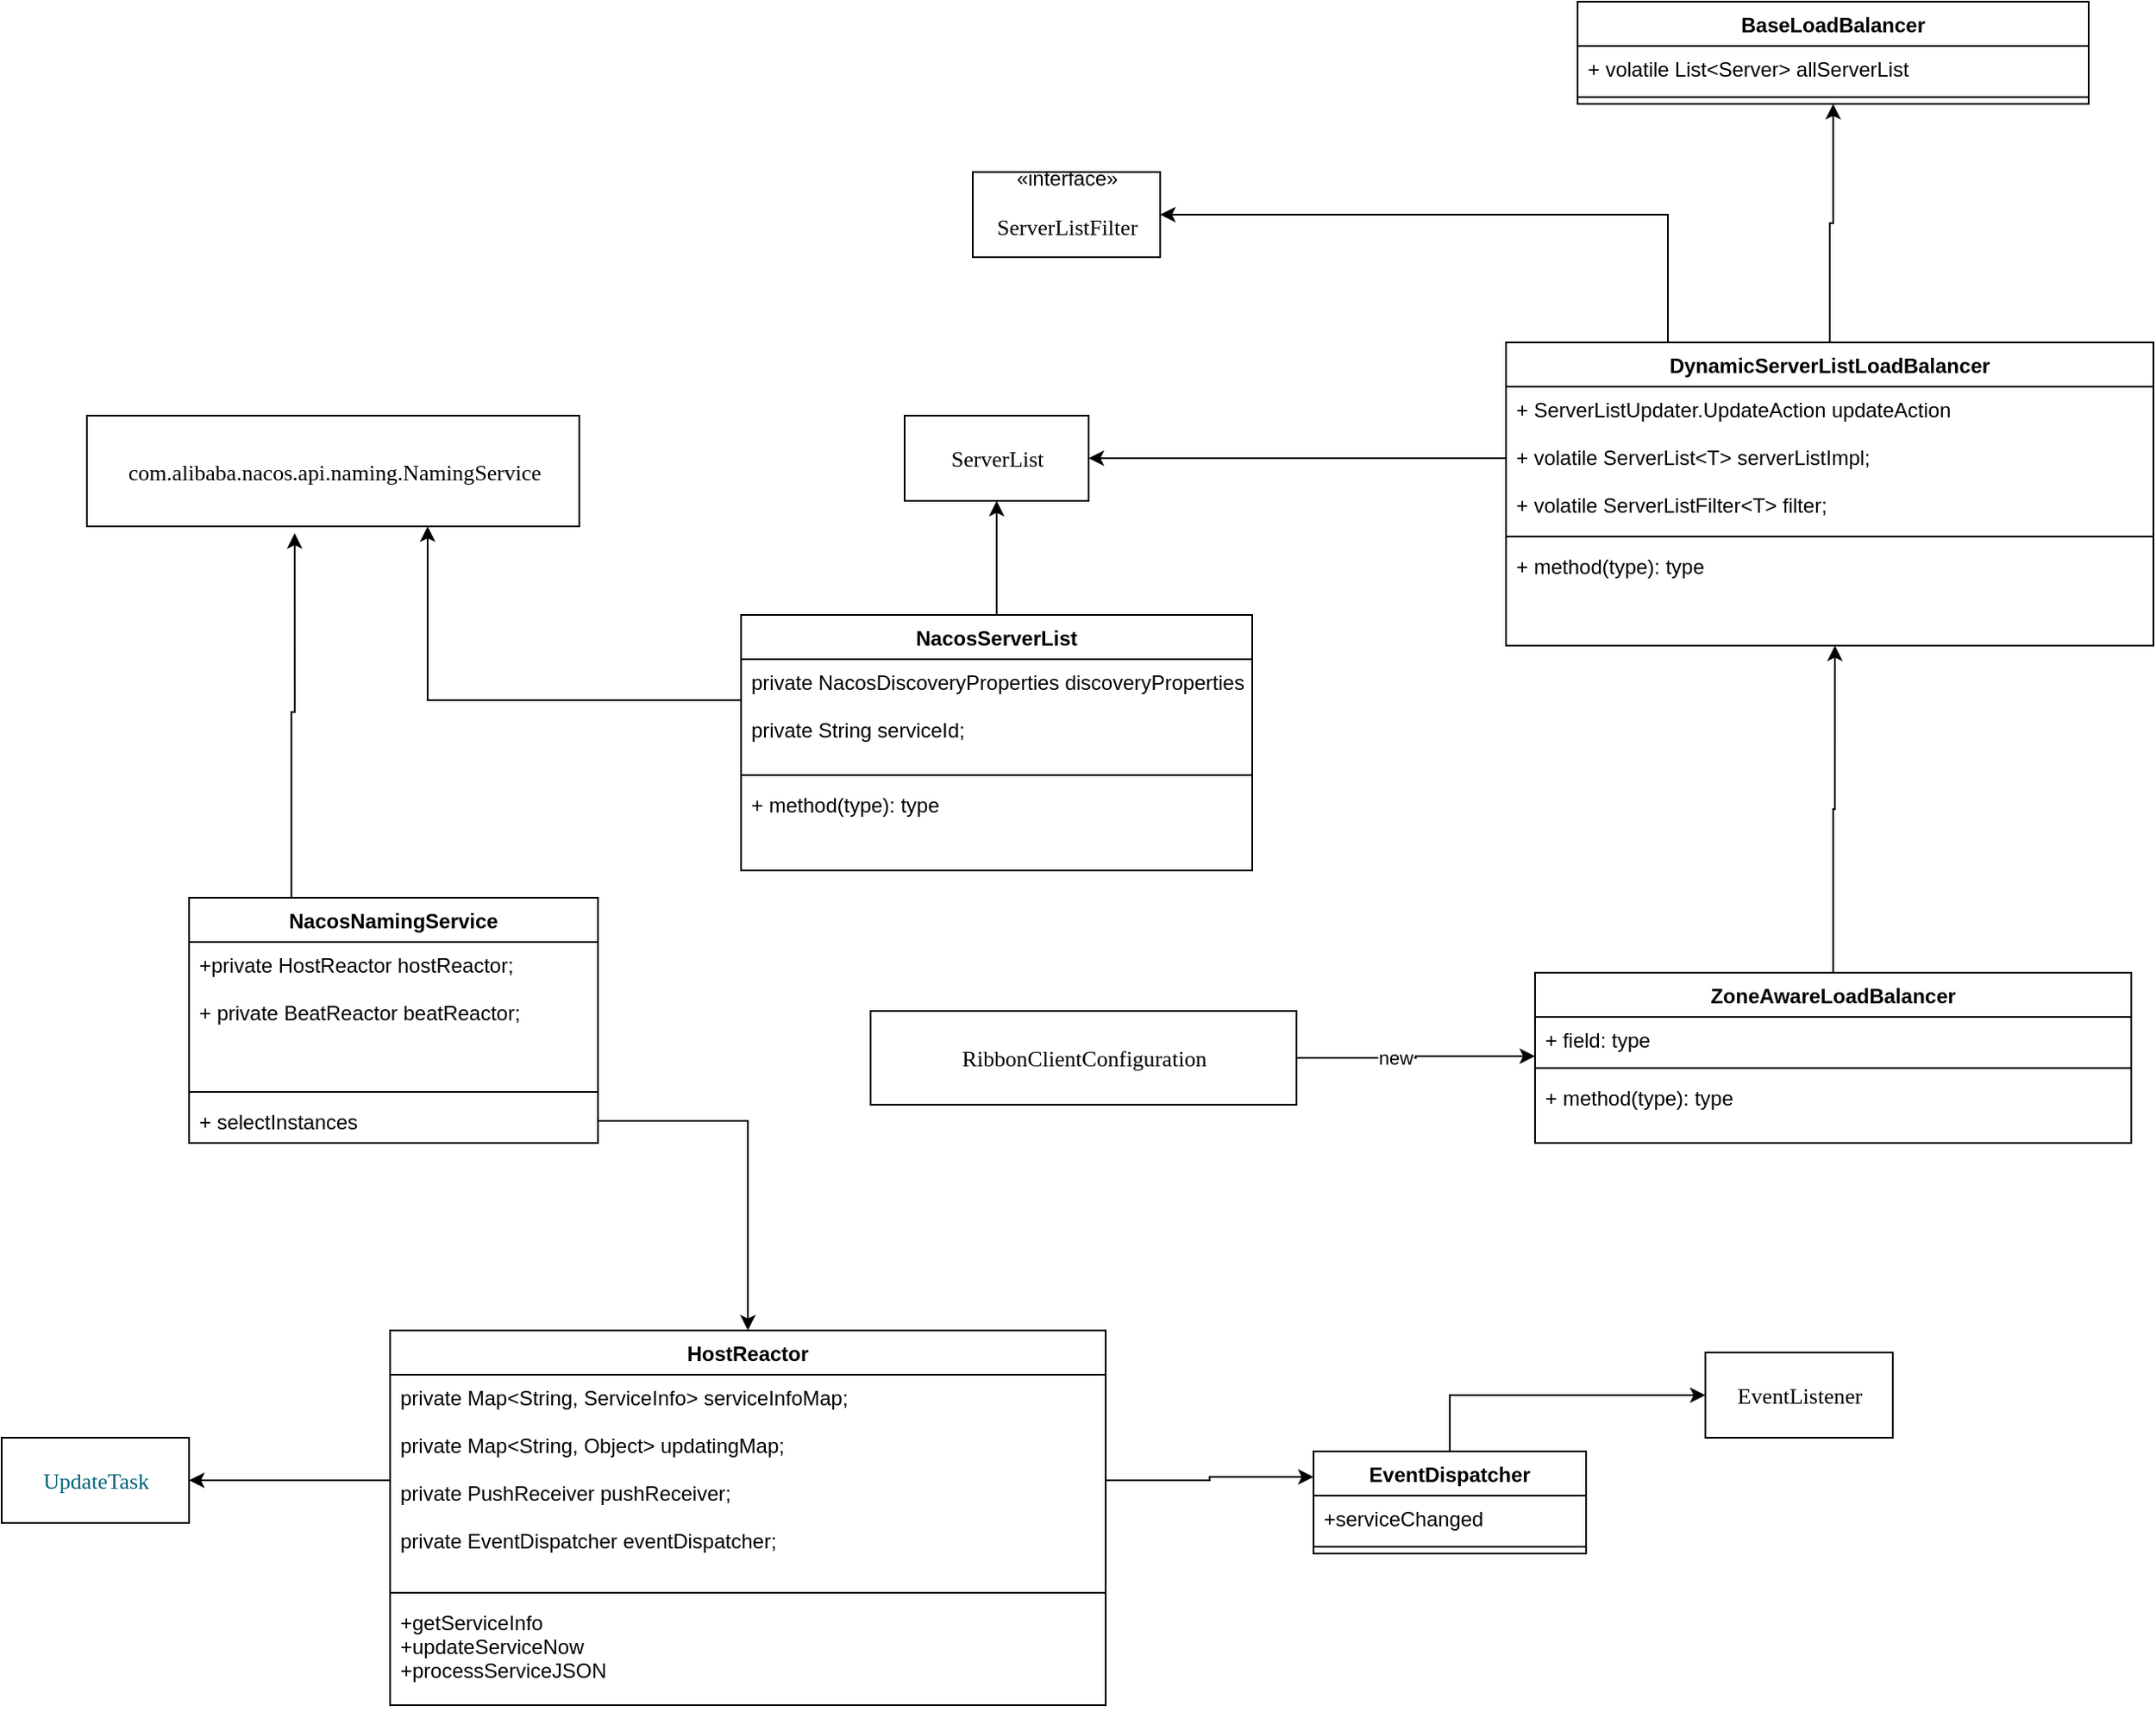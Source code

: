 <mxfile version="13.4.0" type="github">
  <diagram id="Bwv9xqrOqmptgt_3RMvC" name="Page-1">
    <mxGraphModel dx="2249" dy="762" grid="1" gridSize="10" guides="1" tooltips="1" connect="1" arrows="1" fold="1" page="1" pageScale="1" pageWidth="827" pageHeight="1169" math="0" shadow="0">
      <root>
        <mxCell id="0" />
        <mxCell id="1" parent="0" />
        <mxCell id="RtbQGg_SyMQbAYhRFNJj-10" style="edgeStyle=orthogonalEdgeStyle;rounded=0;orthogonalLoop=1;jettySize=auto;html=1;exitX=0.5;exitY=0;exitDx=0;exitDy=0;entryX=0.5;entryY=1;entryDx=0;entryDy=0;" edge="1" parent="1" source="RtbQGg_SyMQbAYhRFNJj-5" target="RtbQGg_SyMQbAYhRFNJj-1">
          <mxGeometry relative="1" as="geometry">
            <mxPoint x="366" y="269.01" as="targetPoint" />
          </mxGeometry>
        </mxCell>
        <mxCell id="RtbQGg_SyMQbAYhRFNJj-32" style="edgeStyle=orthogonalEdgeStyle;rounded=0;orthogonalLoop=1;jettySize=auto;html=1;exitX=0.25;exitY=0;exitDx=0;exitDy=0;entryX=1;entryY=0.5;entryDx=0;entryDy=0;" edge="1" parent="1" source="RtbQGg_SyMQbAYhRFNJj-5" target="RtbQGg_SyMQbAYhRFNJj-31">
          <mxGeometry relative="1" as="geometry" />
        </mxCell>
        <mxCell id="RtbQGg_SyMQbAYhRFNJj-5" value="DynamicServerListLoadBalancer" style="swimlane;fontStyle=1;align=center;verticalAlign=top;childLayout=stackLayout;horizontal=1;startSize=26;horizontalStack=0;resizeParent=1;resizeParentMax=0;resizeLast=0;collapsible=1;marginBottom=0;" vertex="1" parent="1">
          <mxGeometry x="173" y="370" width="380" height="178" as="geometry" />
        </mxCell>
        <mxCell id="RtbQGg_SyMQbAYhRFNJj-6" value="+ ServerListUpdater.UpdateAction updateAction&#xa;&#xa;+ volatile ServerList&lt;T&gt; serverListImpl;&#xa;&#xa;+ volatile ServerListFilter&lt;T&gt; filter;" style="text;strokeColor=none;fillColor=none;align=left;verticalAlign=top;spacingLeft=4;spacingRight=4;overflow=hidden;rotatable=0;points=[[0,0.5],[1,0.5]];portConstraint=eastwest;" vertex="1" parent="RtbQGg_SyMQbAYhRFNJj-5">
          <mxGeometry y="26" width="380" height="84" as="geometry" />
        </mxCell>
        <mxCell id="RtbQGg_SyMQbAYhRFNJj-7" value="" style="line;strokeWidth=1;fillColor=none;align=left;verticalAlign=middle;spacingTop=-1;spacingLeft=3;spacingRight=3;rotatable=0;labelPosition=right;points=[];portConstraint=eastwest;" vertex="1" parent="RtbQGg_SyMQbAYhRFNJj-5">
          <mxGeometry y="110" width="380" height="8" as="geometry" />
        </mxCell>
        <mxCell id="RtbQGg_SyMQbAYhRFNJj-8" value="+ method(type): type" style="text;strokeColor=none;fillColor=none;align=left;verticalAlign=top;spacingLeft=4;spacingRight=4;overflow=hidden;rotatable=0;points=[[0,0.5],[1,0.5]];portConstraint=eastwest;" vertex="1" parent="RtbQGg_SyMQbAYhRFNJj-5">
          <mxGeometry y="118" width="380" height="60" as="geometry" />
        </mxCell>
        <mxCell id="RtbQGg_SyMQbAYhRFNJj-15" style="edgeStyle=orthogonalEdgeStyle;rounded=0;orthogonalLoop=1;jettySize=auto;html=1;exitX=0.5;exitY=0;exitDx=0;exitDy=0;entryX=0.508;entryY=1;entryDx=0;entryDy=0;entryPerimeter=0;" edge="1" parent="1" source="RtbQGg_SyMQbAYhRFNJj-11" target="RtbQGg_SyMQbAYhRFNJj-8">
          <mxGeometry relative="1" as="geometry" />
        </mxCell>
        <mxCell id="RtbQGg_SyMQbAYhRFNJj-17" style="edgeStyle=orthogonalEdgeStyle;rounded=0;orthogonalLoop=1;jettySize=auto;html=1;exitX=1;exitY=0.5;exitDx=0;exitDy=0;entryX=0;entryY=0.885;entryDx=0;entryDy=0;entryPerimeter=0;" edge="1" parent="1" source="RtbQGg_SyMQbAYhRFNJj-16" target="RtbQGg_SyMQbAYhRFNJj-12">
          <mxGeometry relative="1" as="geometry" />
        </mxCell>
        <mxCell id="RtbQGg_SyMQbAYhRFNJj-18" value="new" style="edgeLabel;html=1;align=center;verticalAlign=middle;resizable=0;points=[];" vertex="1" connectable="0" parent="RtbQGg_SyMQbAYhRFNJj-17">
          <mxGeometry x="-0.18" relative="1" as="geometry">
            <mxPoint as="offset" />
          </mxGeometry>
        </mxCell>
        <mxCell id="RtbQGg_SyMQbAYhRFNJj-16" value="&lt;pre style=&quot;background-color: #ffffff ; color: #080808 ; font-family: &amp;#34;jetbrains mono&amp;#34; ; font-size: 9.8pt&quot;&gt;&lt;span style=&quot;color: #000000&quot;&gt;RibbonClientConfiguration&lt;/span&gt;&lt;/pre&gt;" style="html=1;" vertex="1" parent="1">
          <mxGeometry x="-200" y="762.5" width="250" height="55" as="geometry" />
        </mxCell>
        <mxCell id="RtbQGg_SyMQbAYhRFNJj-19" value="&lt;pre style=&quot;background-color: #ffffff ; color: #080808 ; font-family: &amp;#34;jetbrains mono&amp;#34; ; font-size: 9.8pt&quot;&gt;&lt;span style=&quot;color: #000000&quot;&gt;ServerList&lt;/span&gt;&lt;/pre&gt;" style="html=1;" vertex="1" parent="1">
          <mxGeometry x="-180" y="413" width="108" height="50" as="geometry" />
        </mxCell>
        <mxCell id="RtbQGg_SyMQbAYhRFNJj-20" style="edgeStyle=orthogonalEdgeStyle;rounded=0;orthogonalLoop=1;jettySize=auto;html=1;exitX=0;exitY=0.5;exitDx=0;exitDy=0;entryX=1;entryY=0.5;entryDx=0;entryDy=0;" edge="1" parent="1" source="RtbQGg_SyMQbAYhRFNJj-6" target="RtbQGg_SyMQbAYhRFNJj-19">
          <mxGeometry relative="1" as="geometry" />
        </mxCell>
        <mxCell id="RtbQGg_SyMQbAYhRFNJj-11" value="ZoneAwareLoadBalancer" style="swimlane;fontStyle=1;align=center;verticalAlign=top;childLayout=stackLayout;horizontal=1;startSize=26;horizontalStack=0;resizeParent=1;resizeParentMax=0;resizeLast=0;collapsible=1;marginBottom=0;" vertex="1" parent="1">
          <mxGeometry x="190" y="740" width="350" height="100" as="geometry" />
        </mxCell>
        <mxCell id="RtbQGg_SyMQbAYhRFNJj-12" value="+ field: type" style="text;strokeColor=none;fillColor=none;align=left;verticalAlign=top;spacingLeft=4;spacingRight=4;overflow=hidden;rotatable=0;points=[[0,0.5],[1,0.5]];portConstraint=eastwest;" vertex="1" parent="RtbQGg_SyMQbAYhRFNJj-11">
          <mxGeometry y="26" width="350" height="26" as="geometry" />
        </mxCell>
        <mxCell id="RtbQGg_SyMQbAYhRFNJj-13" value="" style="line;strokeWidth=1;fillColor=none;align=left;verticalAlign=middle;spacingTop=-1;spacingLeft=3;spacingRight=3;rotatable=0;labelPosition=right;points=[];portConstraint=eastwest;" vertex="1" parent="RtbQGg_SyMQbAYhRFNJj-11">
          <mxGeometry y="52" width="350" height="8" as="geometry" />
        </mxCell>
        <mxCell id="RtbQGg_SyMQbAYhRFNJj-14" value="+ method(type): type" style="text;strokeColor=none;fillColor=none;align=left;verticalAlign=top;spacingLeft=4;spacingRight=4;overflow=hidden;rotatable=0;points=[[0,0.5],[1,0.5]];portConstraint=eastwest;" vertex="1" parent="RtbQGg_SyMQbAYhRFNJj-11">
          <mxGeometry y="60" width="350" height="40" as="geometry" />
        </mxCell>
        <mxCell id="RtbQGg_SyMQbAYhRFNJj-26" style="edgeStyle=orthogonalEdgeStyle;rounded=0;orthogonalLoop=1;jettySize=auto;html=1;exitX=0.5;exitY=0;exitDx=0;exitDy=0;entryX=0.5;entryY=1;entryDx=0;entryDy=0;" edge="1" parent="1" source="RtbQGg_SyMQbAYhRFNJj-22" target="RtbQGg_SyMQbAYhRFNJj-19">
          <mxGeometry relative="1" as="geometry" />
        </mxCell>
        <mxCell id="RtbQGg_SyMQbAYhRFNJj-22" value="NacosServerList" style="swimlane;fontStyle=1;align=center;verticalAlign=top;childLayout=stackLayout;horizontal=1;startSize=26;horizontalStack=0;resizeParent=1;resizeParentMax=0;resizeLast=0;collapsible=1;marginBottom=0;" vertex="1" parent="1">
          <mxGeometry x="-276" y="530" width="300" height="150" as="geometry" />
        </mxCell>
        <mxCell id="RtbQGg_SyMQbAYhRFNJj-23" value="private NacosDiscoveryProperties discoveryProperties;&#xa;&#xa;private String serviceId;" style="text;strokeColor=none;fillColor=none;align=left;verticalAlign=top;spacingLeft=4;spacingRight=4;overflow=hidden;rotatable=0;points=[[0,0.5],[1,0.5]];portConstraint=eastwest;" vertex="1" parent="RtbQGg_SyMQbAYhRFNJj-22">
          <mxGeometry y="26" width="300" height="64" as="geometry" />
        </mxCell>
        <mxCell id="RtbQGg_SyMQbAYhRFNJj-24" value="" style="line;strokeWidth=1;fillColor=none;align=left;verticalAlign=middle;spacingTop=-1;spacingLeft=3;spacingRight=3;rotatable=0;labelPosition=right;points=[];portConstraint=eastwest;" vertex="1" parent="RtbQGg_SyMQbAYhRFNJj-22">
          <mxGeometry y="90" width="300" height="8" as="geometry" />
        </mxCell>
        <mxCell id="RtbQGg_SyMQbAYhRFNJj-25" value="+ method(type): type" style="text;strokeColor=none;fillColor=none;align=left;verticalAlign=top;spacingLeft=4;spacingRight=4;overflow=hidden;rotatable=0;points=[[0,0.5],[1,0.5]];portConstraint=eastwest;" vertex="1" parent="RtbQGg_SyMQbAYhRFNJj-22">
          <mxGeometry y="98" width="300" height="52" as="geometry" />
        </mxCell>
        <mxCell id="RtbQGg_SyMQbAYhRFNJj-27" value="&lt;pre style=&quot;background-color: rgb(255 , 255 , 255)&quot;&gt;&lt;font face=&quot;JetBrains Mono&quot;&gt;&lt;span style=&quot;font-size: 13.067px&quot;&gt;com.alibaba.nacos.api.naming.NamingService&lt;/span&gt;&lt;/font&gt;&lt;font color=&quot;#080808&quot; face=&quot;JetBrains Mono&quot;&gt;&lt;span style=&quot;font-size: 9.8pt&quot;&gt;&lt;br&gt;&lt;/span&gt;&lt;/font&gt;&lt;/pre&gt;" style="html=1;" vertex="1" parent="1">
          <mxGeometry x="-660" y="413" width="289" height="65" as="geometry" />
        </mxCell>
        <mxCell id="RtbQGg_SyMQbAYhRFNJj-29" style="edgeStyle=orthogonalEdgeStyle;rounded=0;orthogonalLoop=1;jettySize=auto;html=1;exitX=0;exitY=0.5;exitDx=0;exitDy=0;" edge="1" parent="1" source="RtbQGg_SyMQbAYhRFNJj-23" target="RtbQGg_SyMQbAYhRFNJj-27">
          <mxGeometry relative="1" as="geometry">
            <mxPoint x="-480" y="478" as="targetPoint" />
            <Array as="points">
              <mxPoint x="-276" y="580" />
              <mxPoint x="-460" y="580" />
            </Array>
          </mxGeometry>
        </mxCell>
        <mxCell id="RtbQGg_SyMQbAYhRFNJj-31" value="«interface»&lt;br&gt;&lt;pre style=&quot;background-color: #ffffff ; color: #080808 ; font-family: &amp;#34;jetbrains mono&amp;#34; ; font-size: 9.8pt&quot;&gt;&lt;span style=&quot;color: #000000&quot;&gt;ServerListFilter&lt;/span&gt;&lt;/pre&gt;" style="html=1;" vertex="1" parent="1">
          <mxGeometry x="-140" y="270" width="110" height="50" as="geometry" />
        </mxCell>
        <mxCell id="RtbQGg_SyMQbAYhRFNJj-1" value="BaseLoadBalancer" style="swimlane;fontStyle=1;align=center;verticalAlign=top;childLayout=stackLayout;horizontal=1;startSize=26;horizontalStack=0;resizeParent=1;resizeParentMax=0;resizeLast=0;collapsible=1;marginBottom=0;" vertex="1" parent="1">
          <mxGeometry x="215" y="170" width="300" height="60" as="geometry" />
        </mxCell>
        <mxCell id="RtbQGg_SyMQbAYhRFNJj-2" value="+ volatile List&lt;Server&gt; allServerList" style="text;strokeColor=none;fillColor=none;align=left;verticalAlign=top;spacingLeft=4;spacingRight=4;overflow=hidden;rotatable=0;points=[[0,0.5],[1,0.5]];portConstraint=eastwest;" vertex="1" parent="RtbQGg_SyMQbAYhRFNJj-1">
          <mxGeometry y="26" width="300" height="26" as="geometry" />
        </mxCell>
        <mxCell id="RtbQGg_SyMQbAYhRFNJj-3" value="" style="line;strokeWidth=1;fillColor=none;align=left;verticalAlign=middle;spacingTop=-1;spacingLeft=3;spacingRight=3;rotatable=0;labelPosition=right;points=[];portConstraint=eastwest;" vertex="1" parent="RtbQGg_SyMQbAYhRFNJj-1">
          <mxGeometry y="52" width="300" height="8" as="geometry" />
        </mxCell>
        <mxCell id="RtbQGg_SyMQbAYhRFNJj-37" style="edgeStyle=orthogonalEdgeStyle;rounded=0;orthogonalLoop=1;jettySize=auto;html=1;exitX=0.25;exitY=0;exitDx=0;exitDy=0;entryX=0.422;entryY=1.062;entryDx=0;entryDy=0;entryPerimeter=0;" edge="1" parent="1" source="RtbQGg_SyMQbAYhRFNJj-33" target="RtbQGg_SyMQbAYhRFNJj-27">
          <mxGeometry relative="1" as="geometry" />
        </mxCell>
        <mxCell id="RtbQGg_SyMQbAYhRFNJj-33" value="NacosNamingService" style="swimlane;fontStyle=1;align=center;verticalAlign=top;childLayout=stackLayout;horizontal=1;startSize=26;horizontalStack=0;resizeParent=1;resizeParentMax=0;resizeLast=0;collapsible=1;marginBottom=0;" vertex="1" parent="1">
          <mxGeometry x="-600" y="696" width="240" height="144" as="geometry" />
        </mxCell>
        <mxCell id="RtbQGg_SyMQbAYhRFNJj-34" value="+private HostReactor hostReactor;&#xa;&#xa;+ private BeatReactor beatReactor;" style="text;strokeColor=none;fillColor=none;align=left;verticalAlign=top;spacingLeft=4;spacingRight=4;overflow=hidden;rotatable=0;points=[[0,0.5],[1,0.5]];portConstraint=eastwest;" vertex="1" parent="RtbQGg_SyMQbAYhRFNJj-33">
          <mxGeometry y="26" width="240" height="84" as="geometry" />
        </mxCell>
        <mxCell id="RtbQGg_SyMQbAYhRFNJj-35" value="" style="line;strokeWidth=1;fillColor=none;align=left;verticalAlign=middle;spacingTop=-1;spacingLeft=3;spacingRight=3;rotatable=0;labelPosition=right;points=[];portConstraint=eastwest;" vertex="1" parent="RtbQGg_SyMQbAYhRFNJj-33">
          <mxGeometry y="110" width="240" height="8" as="geometry" />
        </mxCell>
        <mxCell id="RtbQGg_SyMQbAYhRFNJj-36" value="+ selectInstances" style="text;strokeColor=none;fillColor=none;align=left;verticalAlign=top;spacingLeft=4;spacingRight=4;overflow=hidden;rotatable=0;points=[[0,0.5],[1,0.5]];portConstraint=eastwest;" vertex="1" parent="RtbQGg_SyMQbAYhRFNJj-33">
          <mxGeometry y="118" width="240" height="26" as="geometry" />
        </mxCell>
        <mxCell id="RtbQGg_SyMQbAYhRFNJj-42" style="edgeStyle=orthogonalEdgeStyle;rounded=0;orthogonalLoop=1;jettySize=auto;html=1;exitX=1;exitY=0.5;exitDx=0;exitDy=0;" edge="1" parent="1" source="RtbQGg_SyMQbAYhRFNJj-36" target="RtbQGg_SyMQbAYhRFNJj-38">
          <mxGeometry relative="1" as="geometry" />
        </mxCell>
        <mxCell id="RtbQGg_SyMQbAYhRFNJj-38" value="HostReactor" style="swimlane;fontStyle=1;align=center;verticalAlign=top;childLayout=stackLayout;horizontal=1;startSize=26;horizontalStack=0;resizeParent=1;resizeParentMax=0;resizeLast=0;collapsible=1;marginBottom=0;" vertex="1" parent="1">
          <mxGeometry x="-482" y="950" width="420" height="220" as="geometry" />
        </mxCell>
        <mxCell id="RtbQGg_SyMQbAYhRFNJj-39" value="private Map&lt;String, ServiceInfo&gt; serviceInfoMap;&#xa;&#xa;private Map&lt;String, Object&gt; updatingMap;&#xa;&#xa;private PushReceiver pushReceiver;&#xa;&#xa;private EventDispatcher eventDispatcher;" style="text;strokeColor=none;fillColor=none;align=left;verticalAlign=top;spacingLeft=4;spacingRight=4;overflow=hidden;rotatable=0;points=[[0,0.5],[1,0.5]];portConstraint=eastwest;" vertex="1" parent="RtbQGg_SyMQbAYhRFNJj-38">
          <mxGeometry y="26" width="420" height="124" as="geometry" />
        </mxCell>
        <mxCell id="RtbQGg_SyMQbAYhRFNJj-40" value="" style="line;strokeWidth=1;fillColor=none;align=left;verticalAlign=middle;spacingTop=-1;spacingLeft=3;spacingRight=3;rotatable=0;labelPosition=right;points=[];portConstraint=eastwest;" vertex="1" parent="RtbQGg_SyMQbAYhRFNJj-38">
          <mxGeometry y="150" width="420" height="8" as="geometry" />
        </mxCell>
        <mxCell id="RtbQGg_SyMQbAYhRFNJj-41" value="+getServiceInfo&#xa;+updateServiceNow&#xa;+processServiceJSON" style="text;strokeColor=none;fillColor=none;align=left;verticalAlign=top;spacingLeft=4;spacingRight=4;overflow=hidden;rotatable=0;points=[[0,0.5],[1,0.5]];portConstraint=eastwest;" vertex="1" parent="RtbQGg_SyMQbAYhRFNJj-38">
          <mxGeometry y="158" width="420" height="62" as="geometry" />
        </mxCell>
        <mxCell id="RtbQGg_SyMQbAYhRFNJj-43" value="&lt;pre style=&quot;background-color: #ffffff ; color: #080808 ; font-family: &amp;#34;jetbrains mono&amp;#34; ; font-size: 9.8pt&quot;&gt;&lt;span style=&quot;color: #000000&quot;&gt;EventListener&lt;/span&gt;&lt;/pre&gt;" style="html=1;" vertex="1" parent="1">
          <mxGeometry x="290" y="963" width="110" height="50" as="geometry" />
        </mxCell>
        <mxCell id="RtbQGg_SyMQbAYhRFNJj-45" style="edgeStyle=orthogonalEdgeStyle;rounded=0;orthogonalLoop=1;jettySize=auto;html=1;entryX=0;entryY=0.5;entryDx=0;entryDy=0;exitX=0.5;exitY=0;exitDx=0;exitDy=0;" edge="1" parent="1" source="RtbQGg_SyMQbAYhRFNJj-49" target="RtbQGg_SyMQbAYhRFNJj-43">
          <mxGeometry relative="1" as="geometry">
            <mxPoint x="150" y="985" as="sourcePoint" />
          </mxGeometry>
        </mxCell>
        <mxCell id="RtbQGg_SyMQbAYhRFNJj-46" style="edgeStyle=orthogonalEdgeStyle;rounded=0;orthogonalLoop=1;jettySize=auto;html=1;exitX=1;exitY=0.5;exitDx=0;exitDy=0;entryX=0;entryY=0.25;entryDx=0;entryDy=0;" edge="1" parent="1" source="RtbQGg_SyMQbAYhRFNJj-39" target="RtbQGg_SyMQbAYhRFNJj-49">
          <mxGeometry relative="1" as="geometry">
            <mxPoint x="40" y="985" as="targetPoint" />
          </mxGeometry>
        </mxCell>
        <mxCell id="RtbQGg_SyMQbAYhRFNJj-47" value="&lt;pre style=&quot;background-color: #ffffff ; color: #080808 ; font-family: &amp;#34;jetbrains mono&amp;#34; ; font-size: 9.8pt&quot;&gt;&lt;span style=&quot;color: #00627a&quot;&gt;UpdateTask&lt;/span&gt;&lt;/pre&gt;" style="html=1;" vertex="1" parent="1">
          <mxGeometry x="-710" y="1013" width="110" height="50" as="geometry" />
        </mxCell>
        <mxCell id="RtbQGg_SyMQbAYhRFNJj-48" style="edgeStyle=orthogonalEdgeStyle;rounded=0;orthogonalLoop=1;jettySize=auto;html=1;exitX=0;exitY=0.5;exitDx=0;exitDy=0;entryX=1;entryY=0.5;entryDx=0;entryDy=0;" edge="1" parent="1" source="RtbQGg_SyMQbAYhRFNJj-39" target="RtbQGg_SyMQbAYhRFNJj-47">
          <mxGeometry relative="1" as="geometry" />
        </mxCell>
        <mxCell id="RtbQGg_SyMQbAYhRFNJj-49" value="EventDispatcher" style="swimlane;fontStyle=1;align=center;verticalAlign=top;childLayout=stackLayout;horizontal=1;startSize=26;horizontalStack=0;resizeParent=1;resizeParentMax=0;resizeLast=0;collapsible=1;marginBottom=0;" vertex="1" parent="1">
          <mxGeometry x="60" y="1021" width="160" height="60" as="geometry" />
        </mxCell>
        <mxCell id="RtbQGg_SyMQbAYhRFNJj-52" value="+serviceChanged" style="text;strokeColor=none;fillColor=none;align=left;verticalAlign=top;spacingLeft=4;spacingRight=4;overflow=hidden;rotatable=0;points=[[0,0.5],[1,0.5]];portConstraint=eastwest;" vertex="1" parent="RtbQGg_SyMQbAYhRFNJj-49">
          <mxGeometry y="26" width="160" height="26" as="geometry" />
        </mxCell>
        <mxCell id="RtbQGg_SyMQbAYhRFNJj-51" value="" style="line;strokeWidth=1;fillColor=none;align=left;verticalAlign=middle;spacingTop=-1;spacingLeft=3;spacingRight=3;rotatable=0;labelPosition=right;points=[];portConstraint=eastwest;" vertex="1" parent="RtbQGg_SyMQbAYhRFNJj-49">
          <mxGeometry y="52" width="160" height="8" as="geometry" />
        </mxCell>
      </root>
    </mxGraphModel>
  </diagram>
</mxfile>
